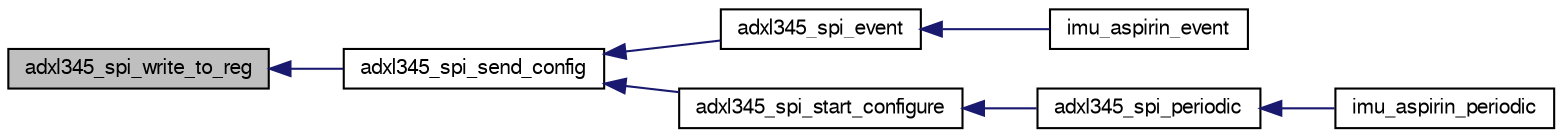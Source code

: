 digraph "adxl345_spi_write_to_reg"
{
  edge [fontname="FreeSans",fontsize="10",labelfontname="FreeSans",labelfontsize="10"];
  node [fontname="FreeSans",fontsize="10",shape=record];
  rankdir="LR";
  Node1 [label="adxl345_spi_write_to_reg",height=0.2,width=0.4,color="black", fillcolor="grey75", style="filled", fontcolor="black"];
  Node1 -> Node2 [dir="back",color="midnightblue",fontsize="10",style="solid",fontname="FreeSans"];
  Node2 [label="adxl345_spi_send_config",height=0.2,width=0.4,color="black", fillcolor="white", style="filled",URL="$adxl345__spi_8c.html#a058719d4e8c1943ada72dd98d56713d1"];
  Node2 -> Node3 [dir="back",color="midnightblue",fontsize="10",style="solid",fontname="FreeSans"];
  Node3 [label="adxl345_spi_event",height=0.2,width=0.4,color="black", fillcolor="white", style="filled",URL="$adxl345__spi_8h.html#ad173a40977f6e9ba53b9e5a90edd82fd"];
  Node3 -> Node4 [dir="back",color="midnightblue",fontsize="10",style="solid",fontname="FreeSans"];
  Node4 [label="imu_aspirin_event",height=0.2,width=0.4,color="black", fillcolor="white", style="filled",URL="$imu__aspirin_8h.html#aa229c37c4339ad08d83c4d72f30a1fd5"];
  Node2 -> Node5 [dir="back",color="midnightblue",fontsize="10",style="solid",fontname="FreeSans"];
  Node5 [label="adxl345_spi_start_configure",height=0.2,width=0.4,color="black", fillcolor="white", style="filled",URL="$adxl345__spi_8h.html#a453c33c44618c770b2f3adc12bed69d7"];
  Node5 -> Node6 [dir="back",color="midnightblue",fontsize="10",style="solid",fontname="FreeSans"];
  Node6 [label="adxl345_spi_periodic",height=0.2,width=0.4,color="black", fillcolor="white", style="filled",URL="$adxl345__spi_8h.html#aa96b23656a71720f2d9ad4251e655775",tooltip="convenience function: read or start configuration if not already initialized "];
  Node6 -> Node7 [dir="back",color="midnightblue",fontsize="10",style="solid",fontname="FreeSans"];
  Node7 [label="imu_aspirin_periodic",height=0.2,width=0.4,color="black", fillcolor="white", style="filled",URL="$imu__aspirin_8h.html#a899ff5dcdf1a63ce7cef76a773644414"];
}
